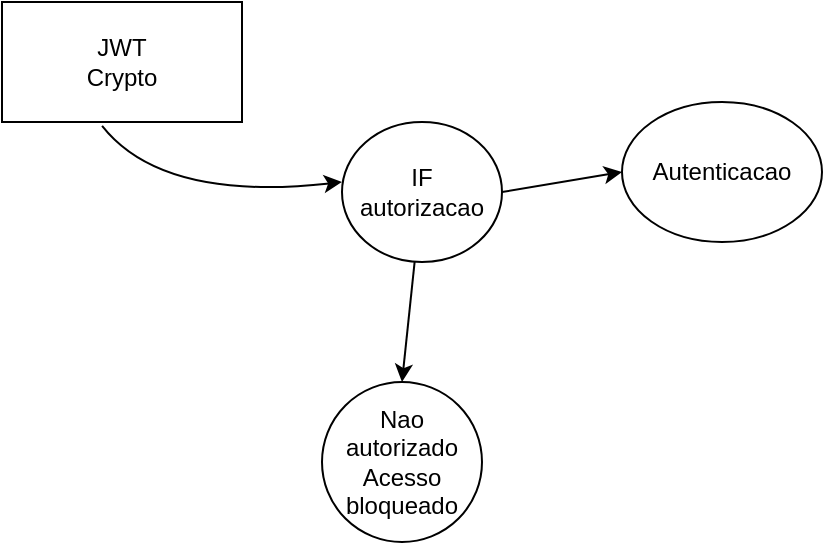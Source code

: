 <mxfile>
    <diagram id="cUEVkR9wokYXPuSlzWbq" name="Page-1">
        <mxGraphModel dx="3074" dy="515" grid="1" gridSize="10" guides="1" tooltips="1" connect="1" arrows="1" fold="1" page="1" pageScale="1" pageWidth="827" pageHeight="1169" math="0" shadow="0">
            <root>
                <mxCell id="0"/>
                <mxCell id="1" parent="0"/>
                <mxCell id="30" value="JWT&lt;br&gt;Crypto" style="rounded=0;whiteSpace=wrap;html=1;" parent="1" vertex="1">
                    <mxGeometry x="-2450" y="30" width="120" height="60" as="geometry"/>
                </mxCell>
                <mxCell id="31" value="" style="curved=1;endArrow=classic;html=1;exitX=0.417;exitY=1.033;exitDx=0;exitDy=0;exitPerimeter=0;" parent="1" source="30" edge="1">
                    <mxGeometry width="50" height="50" relative="1" as="geometry">
                        <mxPoint x="-2330" y="170" as="sourcePoint"/>
                        <mxPoint x="-2280" y="120" as="targetPoint"/>
                        <Array as="points">
                            <mxPoint x="-2370" y="130"/>
                        </Array>
                    </mxGeometry>
                </mxCell>
                <mxCell id="33" style="edgeStyle=none;html=1;exitX=1;exitY=0.5;exitDx=0;exitDy=0;" parent="1" source="32" edge="1">
                    <mxGeometry relative="1" as="geometry">
                        <mxPoint x="-2140" y="115" as="targetPoint"/>
                    </mxGeometry>
                </mxCell>
                <mxCell id="36" style="edgeStyle=none;html=1;entryX=0.5;entryY=0;entryDx=0;entryDy=0;" parent="1" source="32" target="35" edge="1">
                    <mxGeometry relative="1" as="geometry"/>
                </mxCell>
                <mxCell id="32" value="IF&lt;br&gt;autorizacao" style="ellipse;whiteSpace=wrap;html=1;" parent="1" vertex="1">
                    <mxGeometry x="-2280" y="90" width="80" height="70" as="geometry"/>
                </mxCell>
                <mxCell id="34" value="Autenticacao" style="ellipse;whiteSpace=wrap;html=1;" parent="1" vertex="1">
                    <mxGeometry x="-2140" y="80" width="100" height="70" as="geometry"/>
                </mxCell>
                <mxCell id="35" value="Nao autorizado&lt;br&gt;Acesso bloqueado" style="ellipse;whiteSpace=wrap;html=1;aspect=fixed;" parent="1" vertex="1">
                    <mxGeometry x="-2290" y="220" width="80" height="80" as="geometry"/>
                </mxCell>
            </root>
        </mxGraphModel>
    </diagram>
</mxfile>